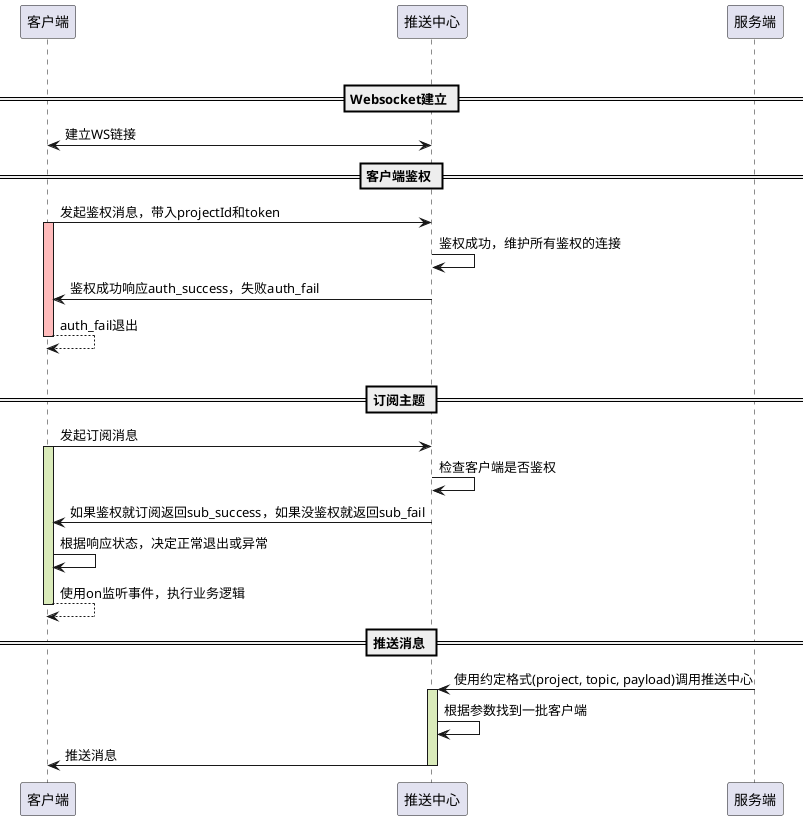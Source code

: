 @startuml
alt successful case
== Websocket建立 ==
客户端 <-> 推送中心: 建立WS链接

== 客户端鉴权 ==
客户端 -> 推送中心: 发起鉴权消息，带入projectId和token
activate 客户端 #FFBBBB

推送中心 -> 推送中心: 鉴权成功，维护所有鉴权的连接

客户端 <- 推送中心: 鉴权成功响应auth_success，失败auth_fail

客户端 --> 客户端: auth_fail退出
deactivate 客户端
|||

== 订阅主题 ==
客户端 -> 推送中心: 发起订阅消息
activate 客户端 #DAEBBA
推送中心 -> 推送中心: 检查客户端是否鉴权

推送中心 -> 客户端: 如果鉴权就订阅返回sub_success，如果没鉴权就返回sub_fail

客户端 -> 客户端: 根据响应状态，决定正常退出或异常

客户端 --> 客户端: 使用on监听事件，执行业务逻辑
deactivate 客户端


== 推送消息 ==
服务端 -> 推送中心: 使用约定格式(project, topic, payload)调用推送中心
activate 推送中心 #DAEBBA
推送中心 -> 推送中心: 根据参数找到一批客户端
推送中心 -> 客户端: 推送消息
deactivate 推送中心


@enduml